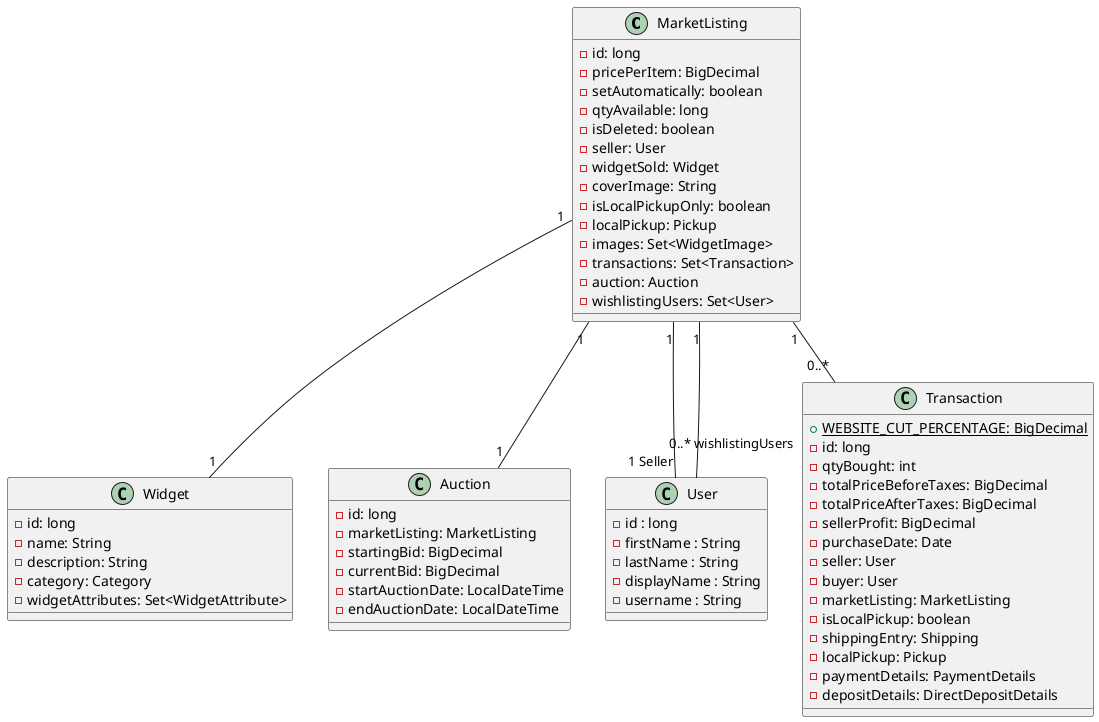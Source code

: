 @startuml
class MarketListing [[java:edu.sru.cpsc.webshopping.domain.market.MarketListing]] {
	-id: long
	-pricePerItem: BigDecimal
	-setAutomatically: boolean
	-qtyAvailable: long
	-isDeleted: boolean
	-seller: User
	-widgetSold: Widget
	-coverImage: String
	-isLocalPickupOnly: boolean
	-localPickup: Pickup
	-images: Set<WidgetImage>
	-transactions: Set<Transaction>
	-auction: Auction
	-wishlistingUsers: Set<User>
}

class Widget [[java:edu.sru.cpsc.webshopping.domain.widgets.Widget]] {
	-id: long
	-name: String
	-description: String
	-category: Category
	-widgetAttributes: Set<WidgetAttribute>
}

class Auction [[java:edu.sru.cpsc.webshopping.domain.market.Auction]] {
	-id: long
	-marketListing: MarketListing
	-startingBid: BigDecimal
	-currentBid: BigDecimal
	-startAuctionDate: LocalDateTime
	-endAuctionDate: LocalDateTime
}

class User {
    - id : long
    - firstName : String
    - lastName : String
    - displayName : String
    - username : String
}

class Transaction [[java:edu.sru.cpsc.webshopping.domain.market.Transaction]] {
	+{static} WEBSITE_CUT_PERCENTAGE: BigDecimal
	-id: long
	-qtyBought: int
	-totalPriceBeforeTaxes: BigDecimal
	-totalPriceAfterTaxes: BigDecimal
	-sellerProfit: BigDecimal
	-purchaseDate: Date
	-seller: User
	-buyer: User
	-marketListing: MarketListing
	-isLocalPickup: boolean
	-shippingEntry: Shipping
	-localPickup: Pickup
	-paymentDetails: PaymentDetails
	-depositDetails: DirectDepositDetails
}

MarketListing "1" -- "1" Widget
MarketListing "1" -- "1" Auction
MarketListing "1" -- "1 Seller" User
MarketListing "1" -- "0..* wishlistingUsers" User
MarketListing "1" -- "0..*" Transaction

@enduml